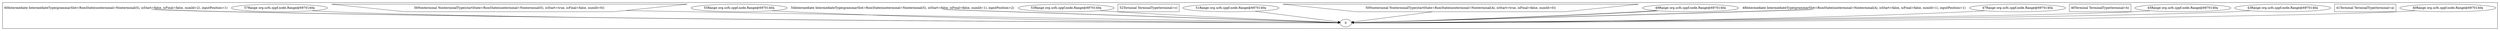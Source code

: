 digraph g {
labelloc="t"
label=""
subgraph cluster_0{
labelloc="t"
0_0 [label = "40Range org.ucfs.sppf.node.Range@6970140a", shape = ellipse]
0_1 [label = "41Terminal TerminalType(terminal=a)", shape = rectangle]
0_2 [label = "43Range org.ucfs.sppf.node.Range@6970140a", shape = ellipse]
0_3 [label = "45Range org.ucfs.sppf.node.Range@6970140a", shape = ellipse]
0_4 [label = "46Terminal TerminalType(terminal=b)", shape = rectangle]
0_5 [label = "47Range org.ucfs.sppf.node.Range@6970140a", shape = ellipse]
0_6 [label = "48Intermediate IntermediateType(grammarSlot=RsmState(nonterminal=Nonterminal(A), isStart=false, isFinal=false, numId=1), inputPosition=1)", shape = plain]
0_7 [label = "49Range org.ucfs.sppf.node.Range@6970140a", shape = ellipse]
0_8 [label = "50Nonterminal NonterminalType(startState=RsmState(nonterminal=Nonterminal(A), isStart=true, isFinal=false, numId=0))", shape = invtrapezium]
0_9 [label = "51Range org.ucfs.sppf.node.Range@6970140a", shape = ellipse]
0_10 [label = "52Terminal TerminalType(terminal=c)", shape = rectangle]
0_11 [label = "53Range org.ucfs.sppf.node.Range@6970140a", shape = ellipse]
0_12 [label = "54Intermediate IntermediateType(grammarSlot=RsmState(nonterminal=Nonterminal(S), isStart=false, isFinal=false, numId=1), inputPosition=2)", shape = plain]
0_13 [label = "55Range org.ucfs.sppf.node.Range@6970140a", shape = ellipse]
0_14 [label = "56Nonterminal NonterminalType(startState=RsmState(nonterminal=Nonterminal(S), isStart=true, isFinal=false, numId=0))", shape = invtrapezium]
0_15 [label = "57Range org.ucfs.sppf.node.Range@6970140a", shape = ellipse]
0_16 [label = "60Intermediate IntermediateType(grammarSlot=RsmState(nonterminal=Nonterminal(S), isStart=false, isFinal=false, numId=2), inputPosition=1)", shape = plain]
0_0->0_1
0_2->0_1
0_3->0_4
0_5->0_6
0_6->0_2
0_6->0_3
0_7->0_8
0_7->0_16
0_8->0_5
0_9->0_10
0_11->0_12
0_12->0_7
0_12->0_9
0_13->0_14
0_14->0_11
0_15->0_4
0_16->0_0
0_16->0_15
}

}
